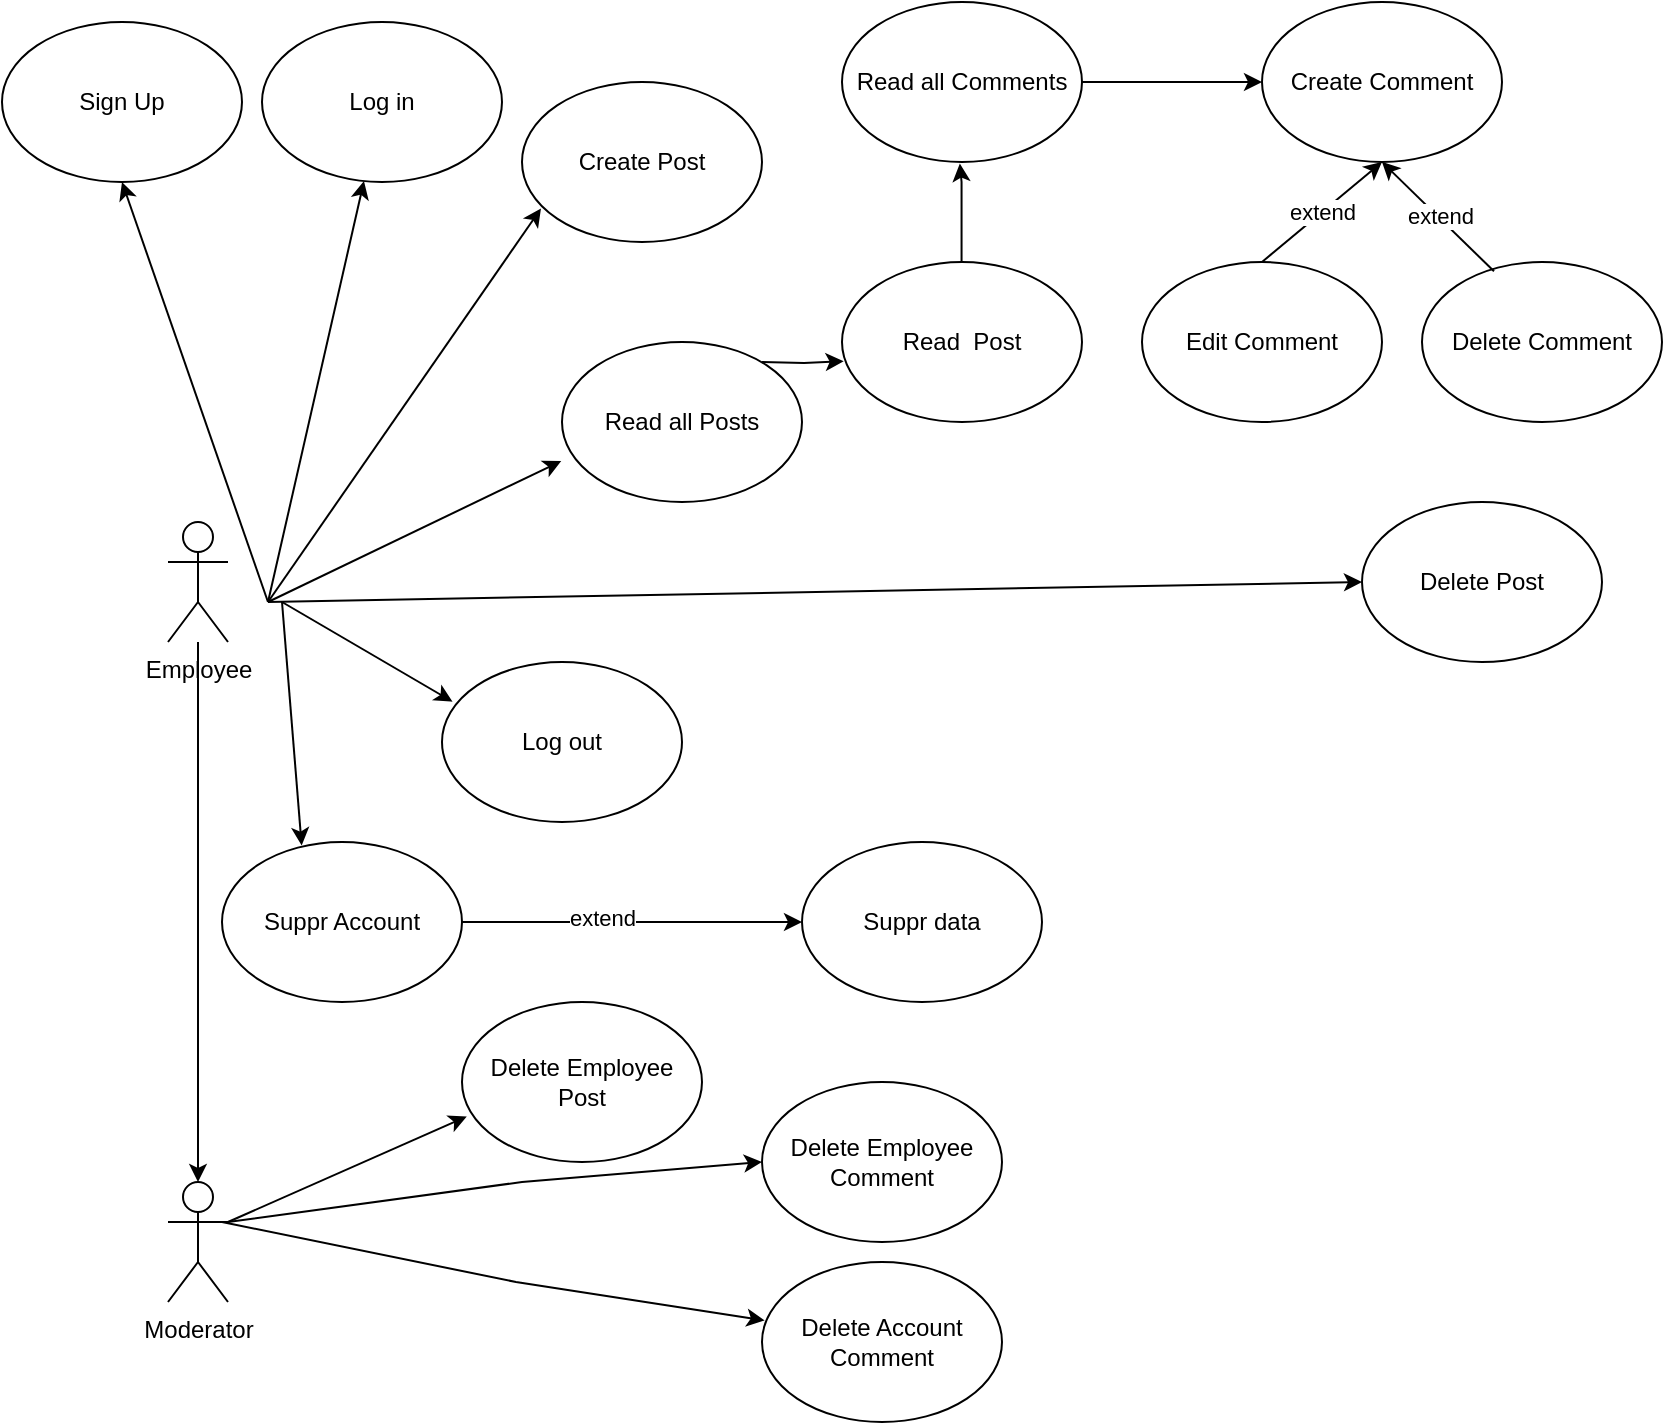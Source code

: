 <mxfile version="24.6.4" type="device">
  <diagram name="Page-1" id="iKPrquf_zxJa9iMQII7V">
    <mxGraphModel dx="2458" dy="776" grid="1" gridSize="10" guides="1" tooltips="1" connect="1" arrows="1" fold="1" page="1" pageScale="1" pageWidth="827" pageHeight="1169" math="0" shadow="0">
      <root>
        <mxCell id="0" />
        <mxCell id="1" parent="0" />
        <mxCell id="fEI5dRQC70E_6iLXg3Oc-5" value="" style="endArrow=classic;html=1;rounded=0;entryX=0.5;entryY=1;entryDx=0;entryDy=0;" edge="1" parent="1" target="fEI5dRQC70E_6iLXg3Oc-11">
          <mxGeometry width="50" height="50" relative="1" as="geometry">
            <mxPoint x="113" y="320" as="sourcePoint" />
            <mxPoint x="153" y="150" as="targetPoint" />
          </mxGeometry>
        </mxCell>
        <mxCell id="fEI5dRQC70E_6iLXg3Oc-28" value="" style="edgeStyle=orthogonalEdgeStyle;rounded=0;orthogonalLoop=1;jettySize=auto;html=1;" edge="1" parent="1" source="fEI5dRQC70E_6iLXg3Oc-8" target="fEI5dRQC70E_6iLXg3Oc-27">
          <mxGeometry relative="1" as="geometry" />
        </mxCell>
        <mxCell id="fEI5dRQC70E_6iLXg3Oc-8" value="Employee" style="shape=umlActor;verticalLabelPosition=bottom;verticalAlign=top;html=1;outlineConnect=0;" vertex="1" parent="1">
          <mxGeometry x="63" y="280" width="30" height="60" as="geometry" />
        </mxCell>
        <mxCell id="fEI5dRQC70E_6iLXg3Oc-11" value="Sign Up" style="ellipse;whiteSpace=wrap;html=1;" vertex="1" parent="1">
          <mxGeometry x="-20" y="30" width="120" height="80" as="geometry" />
        </mxCell>
        <mxCell id="fEI5dRQC70E_6iLXg3Oc-12" value="" style="endArrow=classic;html=1;rounded=0;" edge="1" parent="1" target="fEI5dRQC70E_6iLXg3Oc-13">
          <mxGeometry width="50" height="50" relative="1" as="geometry">
            <mxPoint x="113" y="320" as="sourcePoint" />
            <mxPoint x="163" y="270" as="targetPoint" />
          </mxGeometry>
        </mxCell>
        <mxCell id="fEI5dRQC70E_6iLXg3Oc-13" value="Log in" style="ellipse;whiteSpace=wrap;html=1;" vertex="1" parent="1">
          <mxGeometry x="110" y="30" width="120" height="80" as="geometry" />
        </mxCell>
        <mxCell id="fEI5dRQC70E_6iLXg3Oc-14" value="" style="endArrow=classic;html=1;rounded=0;entryX=0.079;entryY=0.791;entryDx=0;entryDy=0;entryPerimeter=0;" edge="1" parent="1" target="fEI5dRQC70E_6iLXg3Oc-15">
          <mxGeometry width="50" height="50" relative="1" as="geometry">
            <mxPoint x="113" y="320" as="sourcePoint" />
            <mxPoint x="343" y="280" as="targetPoint" />
          </mxGeometry>
        </mxCell>
        <mxCell id="fEI5dRQC70E_6iLXg3Oc-15" value="Create Post" style="ellipse;whiteSpace=wrap;html=1;" vertex="1" parent="1">
          <mxGeometry x="240" y="60" width="120" height="80" as="geometry" />
        </mxCell>
        <mxCell id="fEI5dRQC70E_6iLXg3Oc-16" value="" style="endArrow=classic;html=1;rounded=0;entryX=-0.003;entryY=0.744;entryDx=0;entryDy=0;entryPerimeter=0;" edge="1" parent="1" target="fEI5dRQC70E_6iLXg3Oc-17">
          <mxGeometry width="50" height="50" relative="1" as="geometry">
            <mxPoint x="113" y="320" as="sourcePoint" />
            <mxPoint x="430" y="240.0" as="targetPoint" />
          </mxGeometry>
        </mxCell>
        <mxCell id="fEI5dRQC70E_6iLXg3Oc-24" value="" style="edgeStyle=orthogonalEdgeStyle;rounded=0;orthogonalLoop=1;jettySize=auto;html=1;entryX=0.007;entryY=0.62;entryDx=0;entryDy=0;entryPerimeter=0;" edge="1" parent="1" target="fEI5dRQC70E_6iLXg3Oc-20">
          <mxGeometry relative="1" as="geometry">
            <mxPoint x="360" y="200.0" as="sourcePoint" />
            <mxPoint x="380" y="160.0" as="targetPoint" />
          </mxGeometry>
        </mxCell>
        <mxCell id="fEI5dRQC70E_6iLXg3Oc-17" value="Read all Posts" style="ellipse;whiteSpace=wrap;html=1;" vertex="1" parent="1">
          <mxGeometry x="260" y="190" width="120" height="80" as="geometry" />
        </mxCell>
        <mxCell id="fEI5dRQC70E_6iLXg3Oc-20" value="Read&amp;nbsp; Post" style="ellipse;whiteSpace=wrap;html=1;" vertex="1" parent="1">
          <mxGeometry x="400" y="150" width="120" height="80" as="geometry" />
        </mxCell>
        <mxCell id="fEI5dRQC70E_6iLXg3Oc-25" value="" style="endArrow=classic;html=1;rounded=0;entryX=0;entryY=0.5;entryDx=0;entryDy=0;" edge="1" parent="1" target="fEI5dRQC70E_6iLXg3Oc-26">
          <mxGeometry width="50" height="50" relative="1" as="geometry">
            <mxPoint x="113" y="320" as="sourcePoint" />
            <mxPoint x="343" y="450" as="targetPoint" />
          </mxGeometry>
        </mxCell>
        <mxCell id="fEI5dRQC70E_6iLXg3Oc-26" value="Delete Post" style="ellipse;whiteSpace=wrap;html=1;" vertex="1" parent="1">
          <mxGeometry x="660" y="270" width="120" height="80" as="geometry" />
        </mxCell>
        <mxCell id="fEI5dRQC70E_6iLXg3Oc-27" value="Moderator" style="shape=umlActor;verticalLabelPosition=bottom;verticalAlign=top;html=1;outlineConnect=0;" vertex="1" parent="1">
          <mxGeometry x="63" y="610" width="30" height="60" as="geometry" />
        </mxCell>
        <mxCell id="fEI5dRQC70E_6iLXg3Oc-29" value="Delete Employee Post" style="ellipse;whiteSpace=wrap;html=1;" vertex="1" parent="1">
          <mxGeometry x="210" y="520" width="120" height="80" as="geometry" />
        </mxCell>
        <mxCell id="fEI5dRQC70E_6iLXg3Oc-30" value="" style="endArrow=classic;html=1;rounded=0;entryX=0.02;entryY=0.715;entryDx=0;entryDy=0;entryPerimeter=0;" edge="1" parent="1" target="fEI5dRQC70E_6iLXg3Oc-29">
          <mxGeometry width="50" height="50" relative="1" as="geometry">
            <mxPoint x="93" y="630" as="sourcePoint" />
            <mxPoint x="283" y="770" as="targetPoint" />
          </mxGeometry>
        </mxCell>
        <mxCell id="fEI5dRQC70E_6iLXg3Oc-31" value="" style="endArrow=classic;html=1;rounded=0;exitX=1;exitY=0.333;exitDx=0;exitDy=0;exitPerimeter=0;" edge="1" parent="1" source="fEI5dRQC70E_6iLXg3Oc-27">
          <mxGeometry width="50" height="50" relative="1" as="geometry">
            <mxPoint x="100" y="630" as="sourcePoint" />
            <mxPoint x="360" y="600" as="targetPoint" />
            <Array as="points">
              <mxPoint x="240" y="610" />
            </Array>
          </mxGeometry>
        </mxCell>
        <mxCell id="fEI5dRQC70E_6iLXg3Oc-32" value="Delete Employee Comment" style="ellipse;whiteSpace=wrap;html=1;" vertex="1" parent="1">
          <mxGeometry x="360" y="560" width="120" height="80" as="geometry" />
        </mxCell>
        <mxCell id="fEI5dRQC70E_6iLXg3Oc-33" value="Read all Comments" style="ellipse;whiteSpace=wrap;html=1;" vertex="1" parent="1">
          <mxGeometry x="400" y="20" width="120" height="80" as="geometry" />
        </mxCell>
        <mxCell id="fEI5dRQC70E_6iLXg3Oc-34" value="" style="endArrow=classic;html=1;rounded=0;exitX=0.5;exitY=0;exitDx=0;exitDy=0;entryX=0.491;entryY=1.01;entryDx=0;entryDy=0;entryPerimeter=0;" edge="1" parent="1" target="fEI5dRQC70E_6iLXg3Oc-33">
          <mxGeometry width="50" height="50" relative="1" as="geometry">
            <mxPoint x="459.78" y="150" as="sourcePoint" />
            <mxPoint x="459.78" y="102" as="targetPoint" />
            <Array as="points">
              <mxPoint x="459.78" y="110" />
            </Array>
          </mxGeometry>
        </mxCell>
        <mxCell id="fEI5dRQC70E_6iLXg3Oc-35" value="Create Comment" style="ellipse;whiteSpace=wrap;html=1;" vertex="1" parent="1">
          <mxGeometry x="610" y="20" width="120" height="80" as="geometry" />
        </mxCell>
        <mxCell id="fEI5dRQC70E_6iLXg3Oc-37" value="" style="endArrow=classic;html=1;rounded=0;entryX=0;entryY=0.5;entryDx=0;entryDy=0;exitX=1;exitY=0.5;exitDx=0;exitDy=0;" edge="1" parent="1" source="fEI5dRQC70E_6iLXg3Oc-33" target="fEI5dRQC70E_6iLXg3Oc-35">
          <mxGeometry width="50" height="50" relative="1" as="geometry">
            <mxPoint x="635" y="78" as="sourcePoint" />
            <mxPoint x="590" y="130" as="targetPoint" />
            <Array as="points" />
          </mxGeometry>
        </mxCell>
        <mxCell id="fEI5dRQC70E_6iLXg3Oc-39" value="" style="endArrow=classic;html=1;rounded=0;exitX=0.5;exitY=0;exitDx=0;exitDy=0;entryX=0.5;entryY=1;entryDx=0;entryDy=0;" edge="1" parent="1" source="fEI5dRQC70E_6iLXg3Oc-40" target="fEI5dRQC70E_6iLXg3Oc-35">
          <mxGeometry width="50" height="50" relative="1" as="geometry">
            <mxPoint x="738" y="160" as="sourcePoint" />
            <mxPoint x="738" y="120" as="targetPoint" />
            <Array as="points" />
          </mxGeometry>
        </mxCell>
        <mxCell id="fEI5dRQC70E_6iLXg3Oc-65" value="extend" style="edgeLabel;html=1;align=center;verticalAlign=middle;resizable=0;points=[];" vertex="1" connectable="0" parent="fEI5dRQC70E_6iLXg3Oc-39">
          <mxGeometry x="-0.001" relative="1" as="geometry">
            <mxPoint as="offset" />
          </mxGeometry>
        </mxCell>
        <mxCell id="fEI5dRQC70E_6iLXg3Oc-40" value="Edit Comment" style="ellipse;whiteSpace=wrap;html=1;" vertex="1" parent="1">
          <mxGeometry x="550" y="150" width="120" height="80" as="geometry" />
        </mxCell>
        <mxCell id="fEI5dRQC70E_6iLXg3Oc-43" value="Delete Comment" style="ellipse;whiteSpace=wrap;html=1;" vertex="1" parent="1">
          <mxGeometry x="690" y="150" width="120" height="80" as="geometry" />
        </mxCell>
        <mxCell id="fEI5dRQC70E_6iLXg3Oc-45" value="Log out" style="ellipse;whiteSpace=wrap;html=1;" vertex="1" parent="1">
          <mxGeometry x="200" y="350" width="120" height="80" as="geometry" />
        </mxCell>
        <mxCell id="fEI5dRQC70E_6iLXg3Oc-47" value="" style="endArrow=classic;html=1;rounded=0;entryX=0.044;entryY=0.248;entryDx=0;entryDy=0;entryPerimeter=0;" edge="1" parent="1" target="fEI5dRQC70E_6iLXg3Oc-45">
          <mxGeometry width="50" height="50" relative="1" as="geometry">
            <mxPoint x="120" y="320" as="sourcePoint" />
            <mxPoint x="185" y="380" as="targetPoint" />
            <Array as="points">
              <mxPoint x="120" y="320" />
            </Array>
          </mxGeometry>
        </mxCell>
        <mxCell id="fEI5dRQC70E_6iLXg3Oc-48" value="" style="endArrow=classic;html=1;rounded=0;entryX=0.332;entryY=0.022;entryDx=0;entryDy=0;entryPerimeter=0;" edge="1" parent="1" target="fEI5dRQC70E_6iLXg3Oc-49">
          <mxGeometry width="50" height="50" relative="1" as="geometry">
            <mxPoint x="120" y="320" as="sourcePoint" />
            <mxPoint x="120" y="440" as="targetPoint" />
            <Array as="points" />
          </mxGeometry>
        </mxCell>
        <mxCell id="fEI5dRQC70E_6iLXg3Oc-61" style="edgeStyle=orthogonalEdgeStyle;rounded=0;orthogonalLoop=1;jettySize=auto;html=1;exitX=1;exitY=0.5;exitDx=0;exitDy=0;entryX=0;entryY=0.5;entryDx=0;entryDy=0;" edge="1" parent="1" source="fEI5dRQC70E_6iLXg3Oc-49" target="fEI5dRQC70E_6iLXg3Oc-62">
          <mxGeometry relative="1" as="geometry">
            <mxPoint x="290" y="480.29" as="targetPoint" />
          </mxGeometry>
        </mxCell>
        <mxCell id="fEI5dRQC70E_6iLXg3Oc-63" value="extend" style="edgeLabel;html=1;align=center;verticalAlign=middle;resizable=0;points=[];" vertex="1" connectable="0" parent="fEI5dRQC70E_6iLXg3Oc-61">
          <mxGeometry x="-0.184" y="2" relative="1" as="geometry">
            <mxPoint as="offset" />
          </mxGeometry>
        </mxCell>
        <mxCell id="fEI5dRQC70E_6iLXg3Oc-49" value="Suppr Account" style="ellipse;whiteSpace=wrap;html=1;" vertex="1" parent="1">
          <mxGeometry x="90" y="440" width="120" height="80" as="geometry" />
        </mxCell>
        <mxCell id="fEI5dRQC70E_6iLXg3Oc-50" value="Delete Account Comment" style="ellipse;whiteSpace=wrap;html=1;" vertex="1" parent="1">
          <mxGeometry x="360" y="650" width="120" height="80" as="geometry" />
        </mxCell>
        <mxCell id="fEI5dRQC70E_6iLXg3Oc-51" value="" style="endArrow=classic;html=1;rounded=0;entryX=0.011;entryY=0.365;entryDx=0;entryDy=0;entryPerimeter=0;" edge="1" parent="1" target="fEI5dRQC70E_6iLXg3Oc-50">
          <mxGeometry width="50" height="50" relative="1" as="geometry">
            <mxPoint x="90" y="630" as="sourcePoint" />
            <mxPoint x="360" y="640" as="targetPoint" />
            <Array as="points">
              <mxPoint x="237" y="660" />
            </Array>
          </mxGeometry>
        </mxCell>
        <mxCell id="fEI5dRQC70E_6iLXg3Oc-62" value="Suppr data" style="ellipse;whiteSpace=wrap;html=1;" vertex="1" parent="1">
          <mxGeometry x="380" y="440" width="120" height="80" as="geometry" />
        </mxCell>
        <mxCell id="fEI5dRQC70E_6iLXg3Oc-42" value="" style="endArrow=classic;html=1;rounded=0;exitX=0.3;exitY=0.058;exitDx=0;exitDy=0;entryX=0.5;entryY=1;entryDx=0;entryDy=0;exitPerimeter=0;" edge="1" parent="1" source="fEI5dRQC70E_6iLXg3Oc-43" target="fEI5dRQC70E_6iLXg3Oc-35">
          <mxGeometry width="50" height="50" relative="1" as="geometry">
            <mxPoint x="720" y="150" as="sourcePoint" />
            <mxPoint x="770" y="110" as="targetPoint" />
          </mxGeometry>
        </mxCell>
        <mxCell id="fEI5dRQC70E_6iLXg3Oc-66" value="extend" style="edgeLabel;html=1;align=center;verticalAlign=middle;resizable=0;points=[];" vertex="1" connectable="0" parent="fEI5dRQC70E_6iLXg3Oc-42">
          <mxGeometry x="-0.014" y="-1" relative="1" as="geometry">
            <mxPoint as="offset" />
          </mxGeometry>
        </mxCell>
      </root>
    </mxGraphModel>
  </diagram>
</mxfile>
